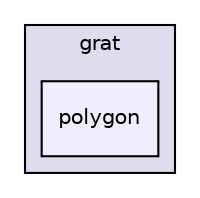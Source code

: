 digraph G {
  compound=true
  node [ fontsize="10", fontname="Helvetica"];
  edge [ labelfontsize="10", labelfontname="Helvetica"];
  subgraph clusterdir_01f81dc89839b69b499b525ab8d51194 {
    graph [ bgcolor="#ddddee", pencolor="black", label="grat" fontname="Helvetica", fontsize="10", URL="dir_01f81dc89839b69b499b525ab8d51194.html"]
  dir_35bef76273f763f0fb9c158c973a731f [shape=box, label="polygon", style="filled", fillcolor="#eeeeff", pencolor="black", URL="dir_35bef76273f763f0fb9c158c973a731f.html"];
  }
}
